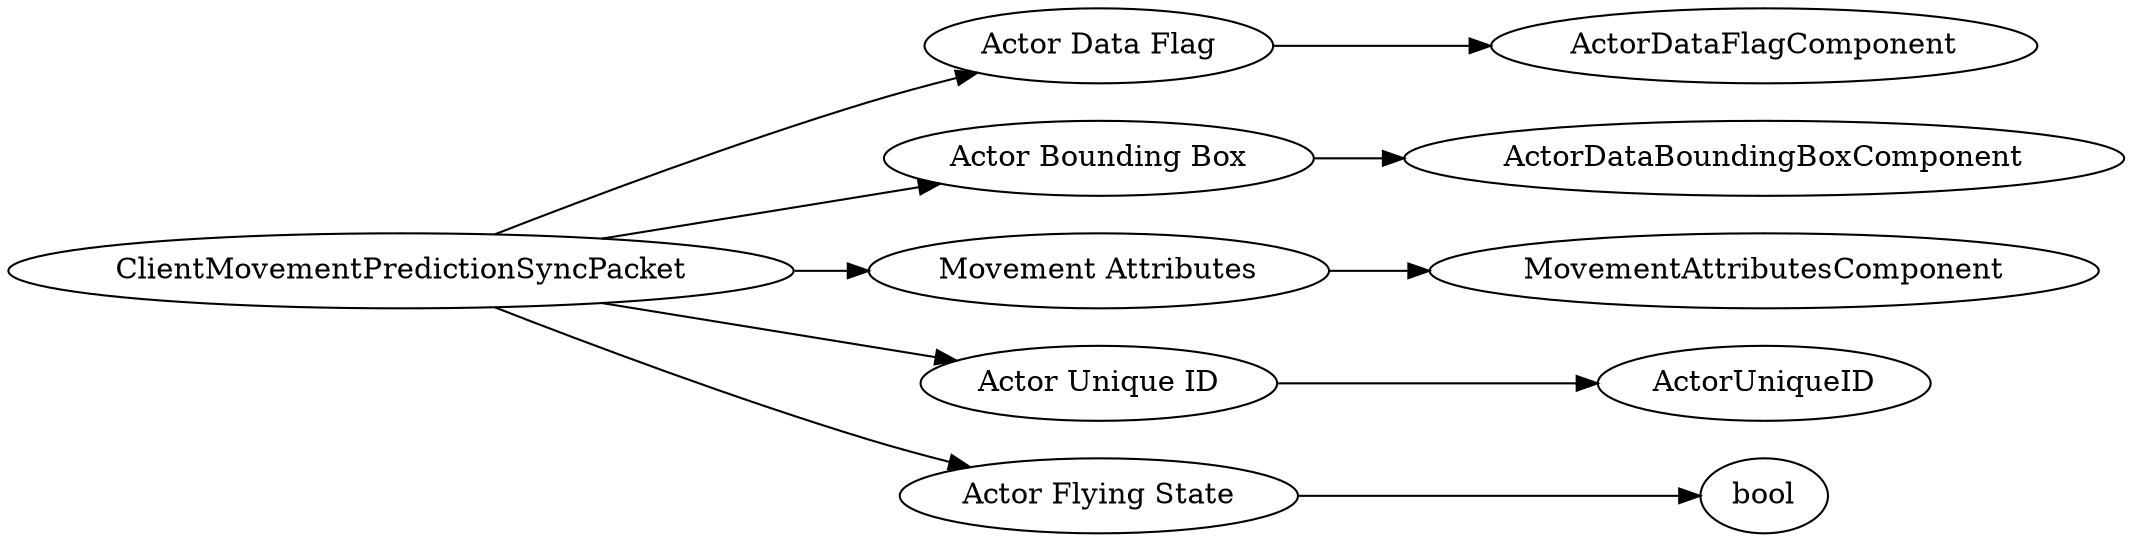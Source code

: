 digraph "ClientMovementPredictionSyncPacket" {
rankdir = LR
0
0 -> 1
1 -> 8
0 -> 9
9 -> 17
0 -> 18
18 -> 32
0 -> 33
33 -> 34
0 -> 35
35 -> 39

0 [label="ClientMovementPredictionSyncPacket",comment="name: \"ClientMovementPredictionSyncPacket\", typeName: \"\", id: 0, branchId: 322, recurseId: -1, attributes: 0, notes: \"\""];
1 [label="Actor Data Flag",comment="name: \"Actor Data Flag\", typeName: \"ActorDataFlagComponent\", id: 1, branchId: 0, recurseId: -1, attributes: 256, notes: \"\""];
8 [label="ActorDataFlagComponent",comment="name: \"ActorDataFlagComponent\", typeName: \"\", id: 8, branchId: 0, recurseId: -1, attributes: 512, notes: \"\""];
9 [label="Actor Bounding Box",comment="name: \"Actor Bounding Box\", typeName: \"ActorDataBoundingBoxComponent\", id: 9, branchId: 0, recurseId: -1, attributes: 256, notes: \"\""];
17 [label="ActorDataBoundingBoxComponent",comment="name: \"ActorDataBoundingBoxComponent\", typeName: \"\", id: 17, branchId: 0, recurseId: -1, attributes: 512, notes: \"\""];
18 [label="Movement Attributes",comment="name: \"Movement Attributes\", typeName: \"MovementAttributesComponent\", id: 18, branchId: 0, recurseId: -1, attributes: 256, notes: \"\""];
32 [label="MovementAttributesComponent",comment="name: \"MovementAttributesComponent\", typeName: \"\", id: 32, branchId: 0, recurseId: -1, attributes: 512, notes: \"\""];
33 [label="Actor Unique ID",comment="name: \"Actor Unique ID\", typeName: \"ActorUniqueID\", id: 33, branchId: 0, recurseId: -1, attributes: 256, notes: \"\""];
34 [label="ActorUniqueID",comment="name: \"ActorUniqueID\", typeName: \"\", id: 34, branchId: 0, recurseId: -1, attributes: 512, notes: \"\""];
35 [label="Actor Flying State",comment="name: \"Actor Flying State\", typeName: \"bool\", id: 35, branchId: 0, recurseId: -1, attributes: 256, notes: \"\""];
39 [label="bool",comment="name: \"bool\", typeName: \"\", id: 39, branchId: 0, recurseId: -1, attributes: 512, notes: \"\""];
{ rank = max;8;17;32;34;39}

}
